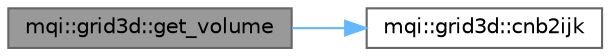 digraph "mqi::grid3d::get_volume"
{
 // LATEX_PDF_SIZE
  bgcolor="transparent";
  edge [fontname=Helvetica,fontsize=10,labelfontname=Helvetica,labelfontsize=10];
  node [fontname=Helvetica,fontsize=10,shape=box,height=0.2,width=0.4];
  rankdir="LR";
  Node1 [id="Node000001",label="mqi::grid3d::get_volume",height=0.2,width=0.4,color="gray40", fillcolor="grey60", style="filled", fontcolor="black",tooltip="Calculates the volume of a voxel at a given 1D flattened index."];
  Node1 -> Node2 [id="edge1_Node000001_Node000002",color="steelblue1",style="solid",tooltip=" "];
  Node2 [id="Node000002",label="mqi::grid3d::cnb2ijk",height=0.2,width=0.4,color="grey40", fillcolor="white", style="filled",URL="$classmqi_1_1grid3d.html#af31edb87b7afcbc580d4cc66e1a951f4",tooltip="Converts a 1D flattened index back to a 3D index (i,j,k)."];
}

